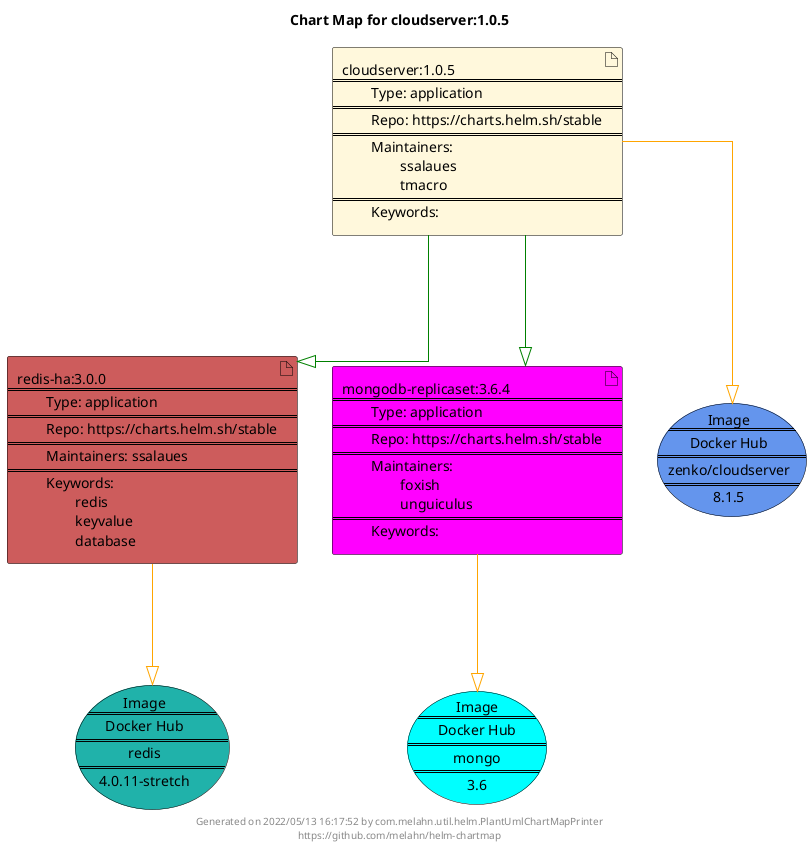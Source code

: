 @startuml
skinparam linetype ortho
skinparam backgroundColor white
skinparam usecaseBorderColor black
skinparam usecaseArrowColor LightSlateGray
skinparam artifactBorderColor black
skinparam artifactArrowColor LightSlateGray

title Chart Map for cloudserver:1.0.5

'There are 3 referenced Helm Charts
artifact "redis-ha:3.0.0\n====\n\tType: application\n====\n\tRepo: https://charts.helm.sh/stable\n====\n\tMaintainers: ssalaues\n====\n\tKeywords: \n\t\tredis\n\t\tkeyvalue\n\t\tdatabase" as redis_ha_3_0_0 #IndianRed
artifact "mongodb-replicaset:3.6.4\n====\n\tType: application\n====\n\tRepo: https://charts.helm.sh/stable\n====\n\tMaintainers: \n\t\tfoxish\n\t\tunguiculus\n====\n\tKeywords: " as mongodb_replicaset_3_6_4 #Fuchsia
artifact "cloudserver:1.0.5\n====\n\tType: application\n====\n\tRepo: https://charts.helm.sh/stable\n====\n\tMaintainers: \n\t\tssalaues\n\t\ttmacro\n====\n\tKeywords: " as cloudserver_1_0_5 #Cornsilk

'There are 3 referenced Docker Images
usecase "Image\n====\nDocker Hub\n====\nzenko/cloudserver\n====\n8.1.5" as zenko_cloudserver_8_1_5 #CornflowerBlue
usecase "Image\n====\nDocker Hub\n====\nmongo\n====\n3.6" as mongo_3_6 #Aqua
usecase "Image\n====\nDocker Hub\n====\nredis\n====\n4.0.11-stretch" as redis_4_0_11_stretch #LightSeaGreen

'Chart Dependencies
cloudserver_1_0_5--[#green]-|>mongodb_replicaset_3_6_4
cloudserver_1_0_5--[#green]-|>redis_ha_3_0_0
redis_ha_3_0_0--[#orange]-|>redis_4_0_11_stretch
mongodb_replicaset_3_6_4--[#orange]-|>mongo_3_6
cloudserver_1_0_5--[#orange]-|>zenko_cloudserver_8_1_5

center footer Generated on 2022/05/13 16:17:52 by com.melahn.util.helm.PlantUmlChartMapPrinter\nhttps://github.com/melahn/helm-chartmap
@enduml
